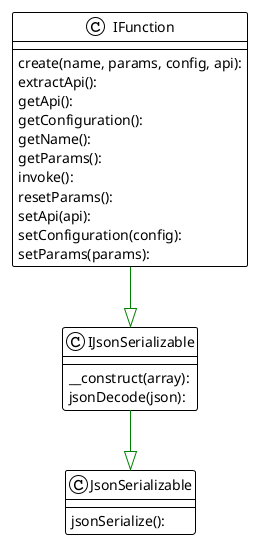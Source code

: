 @startuml

!theme plain
top to bottom direction
skinparam linetype ortho

class IFunction {
   create(name, params, config, api):
   extractApi():
   getApi():
   getConfiguration():
   getName():
   getParams():
   invoke():
   resetParams():
   setApi(api):
   setConfiguration(config):
   setParams(params):
}
class IJsonSerializable {
   __construct(array):
   jsonDecode(json):
}
class JsonSerializable {
   jsonSerialize():
}

IFunction          -[#008200,plain]-^  IJsonSerializable
IJsonSerializable  -[#008200,plain]-^  JsonSerializable
@enduml
